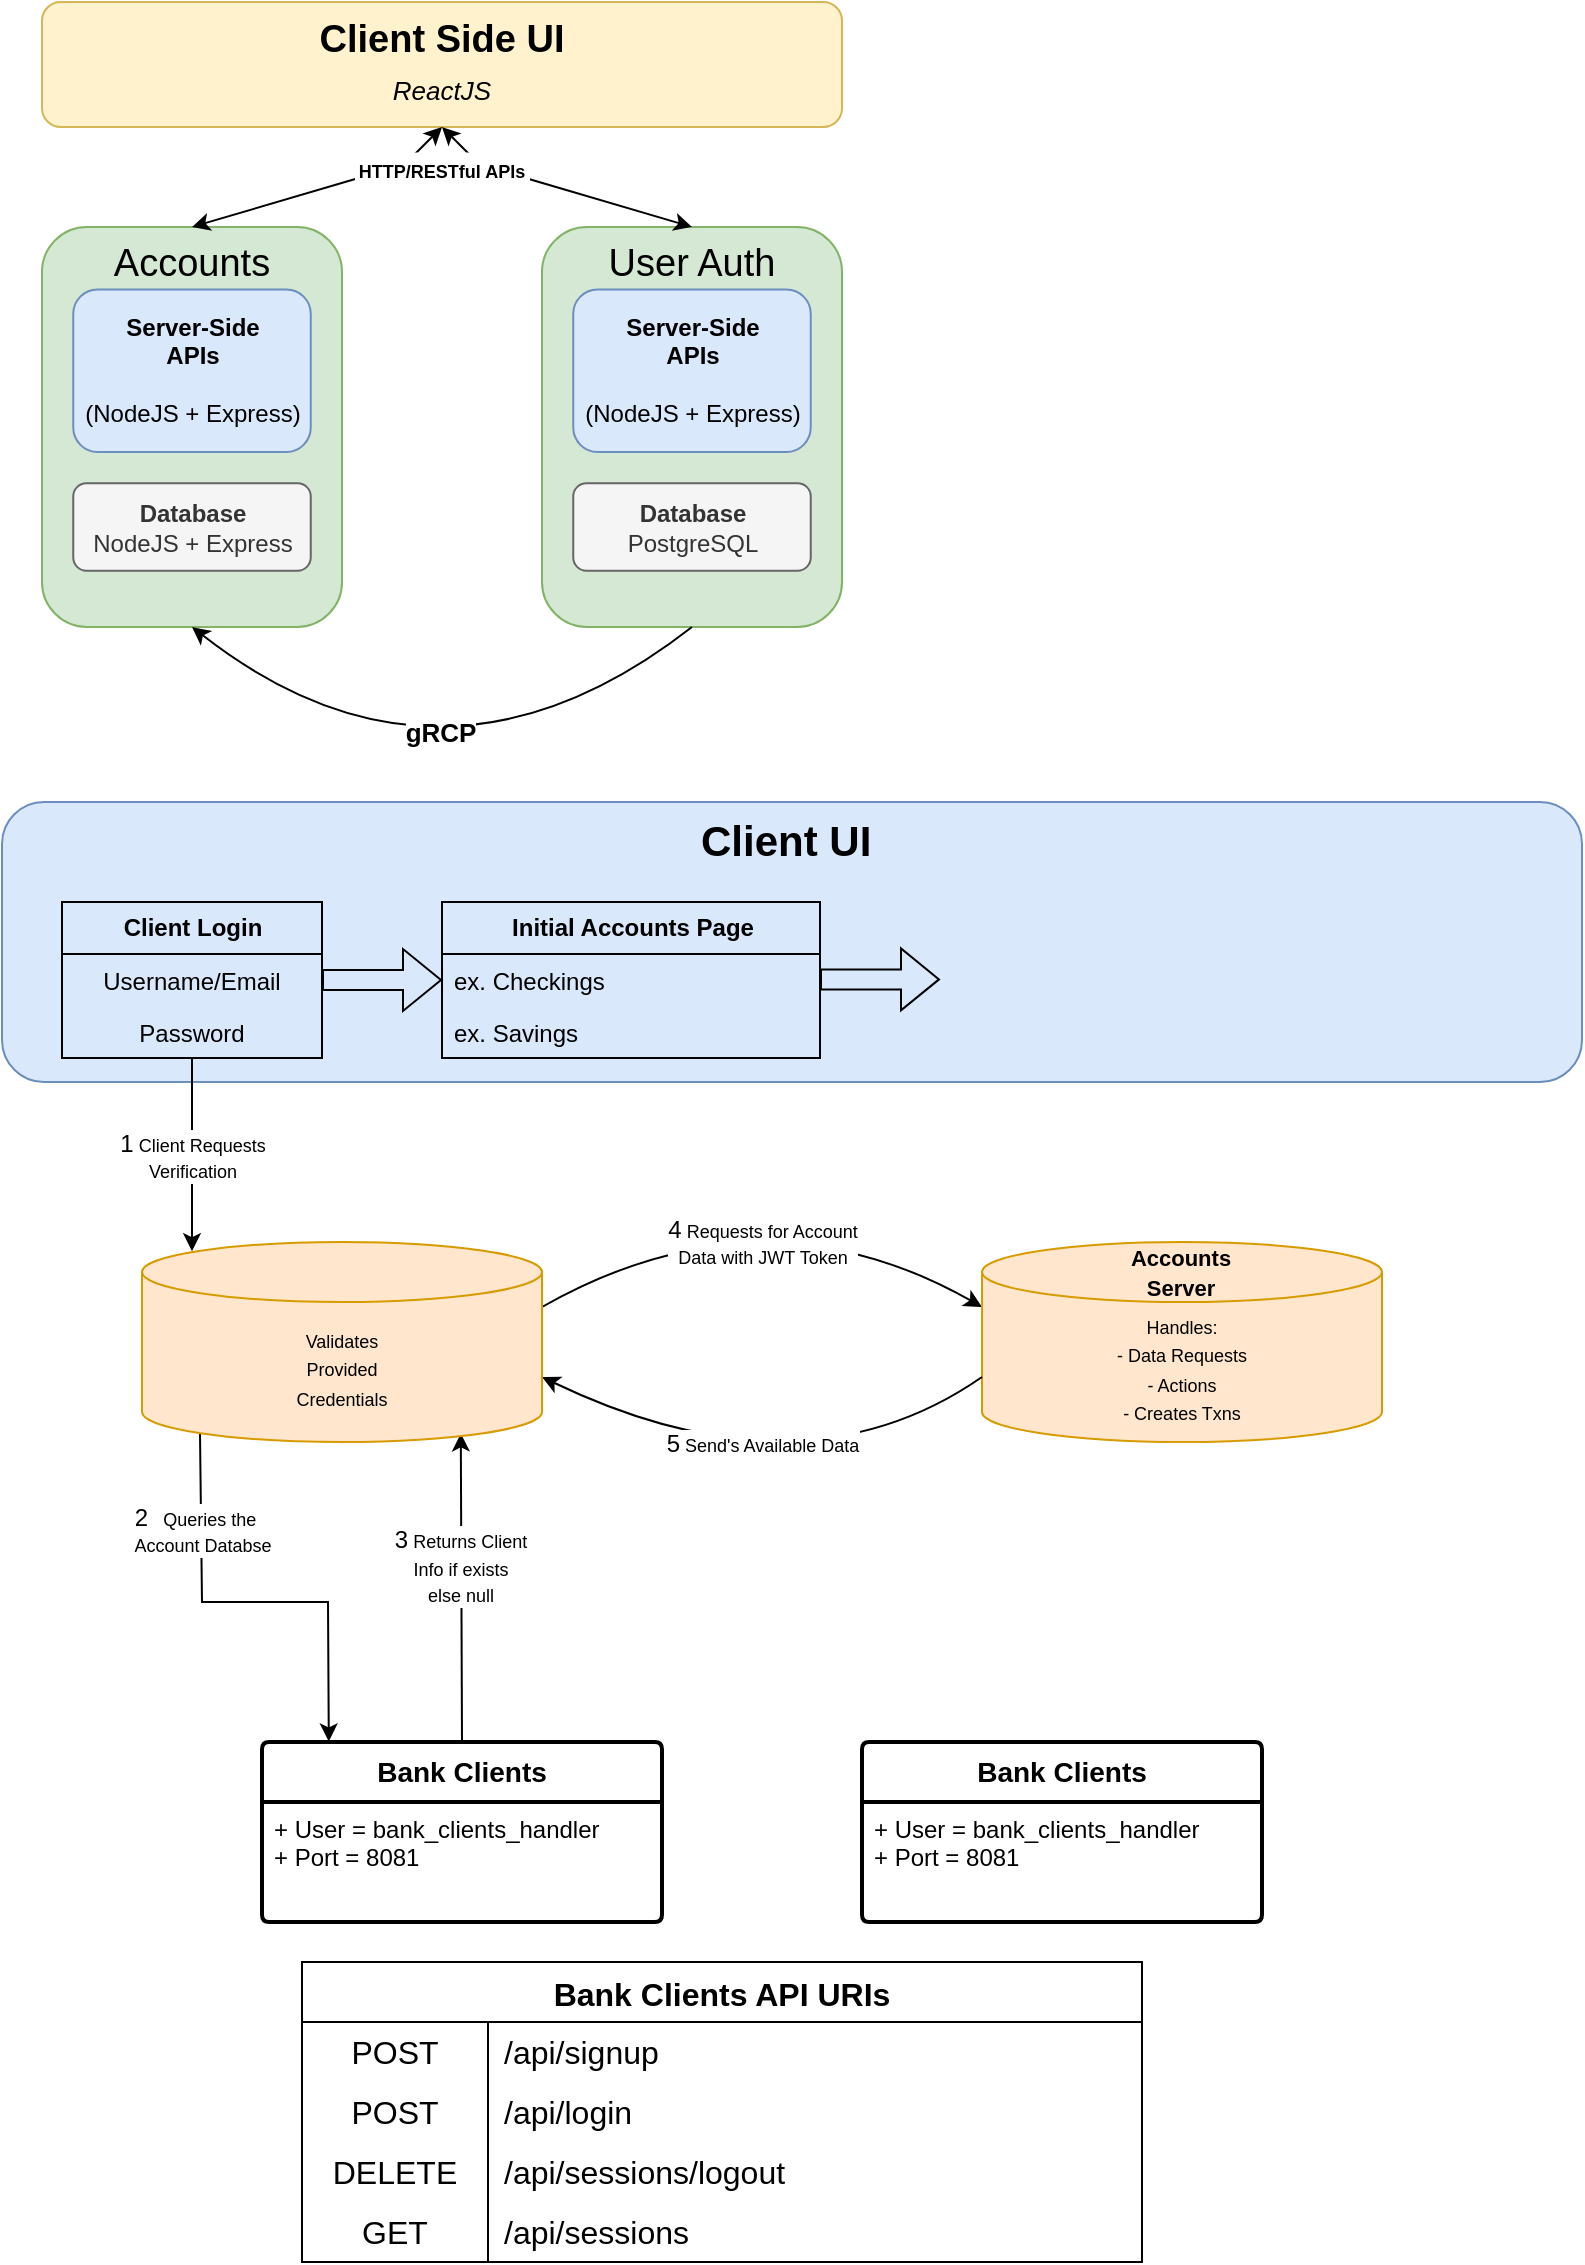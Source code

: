 <mxfile version="21.4.0" type="github">
  <diagram id="prtHgNgQTEPvFCAcTncT" name="Page-1">
    <mxGraphModel dx="1085" dy="696" grid="1" gridSize="10" guides="1" tooltips="1" connect="1" arrows="1" fold="1" page="1" pageScale="1" pageWidth="827" pageHeight="1169" math="0" shadow="0">
      <root>
        <mxCell id="0" />
        <mxCell id="1" parent="0" />
        <mxCell id="eUzGpIg8TRW1UEkUdWS9-5" value="&lt;b&gt;Bank Clients&lt;/b&gt;" style="swimlane;childLayout=stackLayout;horizontal=1;startSize=30;horizontalStack=0;rounded=1;fontSize=14;fontStyle=0;strokeWidth=2;resizeParent=0;resizeLast=1;shadow=0;dashed=0;align=center;arcSize=4;whiteSpace=wrap;html=1;" parent="1" vertex="1">
          <mxGeometry x="150" y="910" width="200" height="90" as="geometry">
            <mxRectangle x="150" y="910" width="130" height="30" as="alternateBounds" />
          </mxGeometry>
        </mxCell>
        <mxCell id="eUzGpIg8TRW1UEkUdWS9-6" value="+ User = bank_clients_handler&lt;br&gt;+ Port = 8081&lt;br&gt;&lt;br&gt;" style="align=left;strokeColor=none;fillColor=none;spacingLeft=4;fontSize=12;verticalAlign=top;resizable=0;rotatable=0;part=1;html=1;" parent="eUzGpIg8TRW1UEkUdWS9-5" vertex="1">
          <mxGeometry y="30" width="200" height="60" as="geometry" />
        </mxCell>
        <mxCell id="sCzp43F6P4eFwaI27-4t-1" value="" style="group;aspect=fixed;strokeWidth=0;fontColor=default;labelBackgroundColor=none;" parent="1" vertex="1" connectable="0">
          <mxGeometry x="40" y="40" width="400" height="312.5" as="geometry" />
        </mxCell>
        <mxCell id="W_EmYKKKbLou7GbKtM4T-2" value="&lt;p style=&quot;line-height: 100%;&quot;&gt;&lt;b style=&quot;&quot;&gt;&lt;font style=&quot;font-size: 19px;&quot;&gt;Client Side UI&lt;/font&gt;&lt;/b&gt;&lt;font style=&quot;font-size: 13px;&quot;&gt;&lt;i&gt;&lt;br&gt;&lt;/i&gt;&lt;/font&gt;&lt;/p&gt;&lt;p style=&quot;line-height: 100%;&quot;&gt;&lt;font style=&quot;font-size: 13px;&quot;&gt;&lt;i&gt;ReactJS&lt;/i&gt;&lt;/font&gt;&lt;/p&gt;" style="rounded=1;whiteSpace=wrap;html=1;fillColor=#fff2cc;strokeColor=#d6b656;" parent="sCzp43F6P4eFwaI27-4t-1" vertex="1">
          <mxGeometry width="400" height="62.5" as="geometry" />
        </mxCell>
        <mxCell id="W_EmYKKKbLou7GbKtM4T-4" value="&lt;font style=&quot;&quot;&gt;&lt;font style=&quot;font-size: 19px;&quot;&gt;Accounts&lt;/font&gt;&lt;/font&gt;" style="rounded=1;whiteSpace=wrap;html=1;fillColor=#d5e8d4;strokeColor=#82b366;verticalAlign=top;labelPosition=center;verticalLabelPosition=middle;align=center;" parent="sCzp43F6P4eFwaI27-4t-1" vertex="1">
          <mxGeometry y="112.5" width="150" height="200" as="geometry" />
        </mxCell>
        <mxCell id="W_EmYKKKbLou7GbKtM4T-5" value="&lt;font style=&quot;&quot;&gt;&lt;font style=&quot;font-size: 19px;&quot;&gt;User Auth&lt;/font&gt;&lt;/font&gt;" style="rounded=1;whiteSpace=wrap;html=1;fillColor=#d5e8d4;strokeColor=#82b366;verticalAlign=top;" parent="sCzp43F6P4eFwaI27-4t-1" vertex="1">
          <mxGeometry x="250" y="112.5" width="150" height="200" as="geometry" />
        </mxCell>
        <mxCell id="W_EmYKKKbLou7GbKtM4T-6" value="&lt;font style=&quot;font-size: 12px;&quot;&gt;&lt;b&gt;&lt;span style=&quot;&quot;&gt;Server-Side &lt;/span&gt;&lt;br&gt;&lt;/b&gt;&lt;span style=&quot;&quot;&gt;&lt;b&gt;APIs&lt;/b&gt;&lt;br&gt;&lt;/span&gt;&lt;br&gt;&lt;font style=&quot;font-size: 12px;&quot;&gt;(NodeJS + Express)&lt;/font&gt;&lt;br&gt;&lt;/font&gt;" style="rounded=1;whiteSpace=wrap;html=1;fillColor=#dae8fc;strokeColor=#6c8ebf;" parent="sCzp43F6P4eFwaI27-4t-1" vertex="1">
          <mxGeometry x="15.625" y="143.75" width="118.75" height="81.25" as="geometry" />
        </mxCell>
        <mxCell id="W_EmYKKKbLou7GbKtM4T-7" value="&lt;span style=&quot;color: rgb(0, 0, 0); font-family: Helvetica; font-style: normal; font-variant-ligatures: normal; font-variant-caps: normal; letter-spacing: normal; orphans: 2; text-align: center; text-indent: 0px; text-transform: none; widows: 2; word-spacing: 0px; -webkit-text-stroke-width: 0px; text-decoration-thickness: initial; text-decoration-style: initial; text-decoration-color: initial; float: none; display: inline !important;&quot;&gt;&lt;font style=&quot;font-size: 12px;&quot;&gt;&lt;b&gt;&lt;span style=&quot;&quot;&gt;Server-Side &lt;/span&gt;&lt;br&gt;&lt;/b&gt;&lt;span style=&quot;&quot;&gt;&lt;b&gt;APIs&lt;br&gt;&lt;/b&gt;&lt;/span&gt;&lt;br&gt;&lt;font style=&quot;font-weight: 400; font-size: 12px;&quot;&gt;(NodeJS + Express)&lt;/font&gt;&lt;br&gt;&lt;/font&gt;&lt;/span&gt;" style="rounded=1;whiteSpace=wrap;html=1;fillColor=#dae8fc;strokeColor=#6c8ebf;labelBackgroundColor=none;" parent="sCzp43F6P4eFwaI27-4t-1" vertex="1">
          <mxGeometry x="265.625" y="143.75" width="118.75" height="81.25" as="geometry" />
        </mxCell>
        <mxCell id="W_EmYKKKbLou7GbKtM4T-8" value="&lt;font style=&quot;font-size: 12px;&quot;&gt;&lt;span style=&quot;&quot;&gt;&lt;b&gt;Database&lt;/b&gt;&lt;/span&gt;&lt;br&gt;&lt;font style=&quot;font-size: 12px;&quot;&gt;NodeJS + Express&lt;/font&gt;&lt;br&gt;&lt;/font&gt;" style="rounded=1;whiteSpace=wrap;html=1;fillColor=#f5f5f5;fontColor=#333333;strokeColor=#666666;" parent="sCzp43F6P4eFwaI27-4t-1" vertex="1">
          <mxGeometry x="15.625" y="240.625" width="118.75" height="43.75" as="geometry" />
        </mxCell>
        <mxCell id="W_EmYKKKbLou7GbKtM4T-9" value="&lt;font style=&quot;font-size: 12px;&quot;&gt;&lt;span style=&quot;&quot;&gt;&lt;b&gt;Database&lt;/b&gt;&lt;/span&gt;&lt;br&gt;&lt;font style=&quot;font-size: 12px;&quot;&gt;PostgreSQL&lt;/font&gt;&lt;br&gt;&lt;/font&gt;" style="rounded=1;whiteSpace=wrap;html=1;fillColor=#f5f5f5;fontColor=#333333;strokeColor=#666666;" parent="sCzp43F6P4eFwaI27-4t-1" vertex="1">
          <mxGeometry x="265.625" y="240.625" width="118.75" height="43.75" as="geometry" />
        </mxCell>
        <mxCell id="07pTWyjCVWl16_RxVCYl-13" value="" style="endArrow=classic;startArrow=classic;html=1;rounded=0;" parent="sCzp43F6P4eFwaI27-4t-1" edge="1">
          <mxGeometry width="50" height="50" relative="1" as="geometry">
            <mxPoint x="75" y="112.5" as="sourcePoint" />
            <mxPoint x="200" y="62.5" as="targetPoint" />
            <Array as="points">
              <mxPoint x="181.25" y="81.25" />
            </Array>
          </mxGeometry>
        </mxCell>
        <mxCell id="07pTWyjCVWl16_RxVCYl-14" value="" style="endArrow=classic;startArrow=classic;html=1;rounded=0;exitX=0.5;exitY=1;exitDx=0;exitDy=0;entryX=0.5;entryY=0;entryDx=0;entryDy=0;" parent="sCzp43F6P4eFwaI27-4t-1" source="W_EmYKKKbLou7GbKtM4T-2" target="W_EmYKKKbLou7GbKtM4T-5" edge="1">
          <mxGeometry width="50" height="50" relative="1" as="geometry">
            <mxPoint x="200" y="112.5" as="sourcePoint" />
            <mxPoint x="325" y="62.5" as="targetPoint" />
            <Array as="points">
              <mxPoint x="218.75" y="81.25" />
            </Array>
          </mxGeometry>
        </mxCell>
        <mxCell id="sCzp43F6P4eFwaI27-4t-2" value="" style="curved=1;endArrow=classic;html=1;rounded=0;entryX=0.5;entryY=1;entryDx=0;entryDy=0;exitX=0.5;exitY=1;exitDx=0;exitDy=0;" parent="sCzp43F6P4eFwaI27-4t-1" source="W_EmYKKKbLou7GbKtM4T-5" target="W_EmYKKKbLou7GbKtM4T-4" edge="1">
          <mxGeometry width="50" height="50" relative="1" as="geometry">
            <mxPoint x="175" y="380" as="sourcePoint" />
            <mxPoint x="80" y="370" as="targetPoint" />
            <Array as="points">
              <mxPoint x="200" y="410" />
            </Array>
          </mxGeometry>
        </mxCell>
        <mxCell id="sCzp43F6P4eFwaI27-4t-3" value="&lt;font size=&quot;1&quot; style=&quot;&quot;&gt;&lt;b style=&quot;font-size: 13px;&quot;&gt;gRCP&lt;/b&gt;&lt;/font&gt;" style="edgeLabel;html=1;align=center;verticalAlign=middle;resizable=0;points=[];" parent="sCzp43F6P4eFwaI27-4t-2" vertex="1" connectable="0">
          <mxGeometry x="0.18" y="-35" relative="1" as="geometry">
            <mxPoint as="offset" />
          </mxGeometry>
        </mxCell>
        <mxCell id="07pTWyjCVWl16_RxVCYl-11" value="&lt;b&gt;&lt;font style=&quot;font-size: 9px;&quot;&gt;HTTP/RESTful APIs&lt;/font&gt;&lt;/b&gt;" style="rounded=0;whiteSpace=wrap;html=1;strokeWidth=0;fillColor=default;gradientColor=none;dashed=1;dashPattern=1 4;perimeterSpacing=13;strokeColor=none;" parent="sCzp43F6P4eFwaI27-4t-1" vertex="1">
          <mxGeometry x="156.25" y="75" width="87.5" height="18.75" as="geometry" />
        </mxCell>
        <mxCell id="sCzp43F6P4eFwaI27-4t-16" value="&lt;b&gt;&lt;font style=&quot;font-size: 21px;&quot;&gt;Client UI&amp;nbsp;&lt;/font&gt;&lt;/b&gt;" style="rounded=1;whiteSpace=wrap;html=1;fillColor=#dae8fc;strokeColor=#6c8ebf;verticalAlign=top;" parent="1" vertex="1">
          <mxGeometry x="20" y="440" width="790" height="140" as="geometry" />
        </mxCell>
        <mxCell id="sCzp43F6P4eFwaI27-4t-22" value="&lt;font style=&quot;border-color: var(--border-color); font-size: 12px;&quot;&gt;1&lt;/font&gt;&lt;font style=&quot;border-color: var(--border-color); font-size: 9px;&quot;&gt;&amp;nbsp;Client Requests&lt;br style=&quot;border-color: var(--border-color);&quot;&gt;Verification&lt;/font&gt;" style="endArrow=classic;html=1;rounded=0;entryX=0.125;entryY=0.046;entryDx=0;entryDy=0;entryPerimeter=0;exitX=0.5;exitY=1;exitDx=0;exitDy=0;exitPerimeter=0;" parent="1" source="sCzp43F6P4eFwaI27-4t-52" edge="1">
          <mxGeometry width="50" height="50" relative="1" as="geometry">
            <mxPoint x="115" y="605" as="sourcePoint" />
            <mxPoint x="115" y="664.6" as="targetPoint" />
            <Array as="points" />
          </mxGeometry>
        </mxCell>
        <mxCell id="sCzp43F6P4eFwaI27-4t-27" value="&lt;font style=&quot;font-size: 12px;&quot;&gt;4&lt;/font&gt;&lt;font style=&quot;font-size: 9px;&quot;&gt; Requests for Account&lt;br&gt;Data with JWT Token&lt;/font&gt;" style="endArrow=classic;html=1;exitX=1;exitY=0;exitDx=0;exitDy=32.5;exitPerimeter=0;entryX=0;entryY=0;entryDx=0;entryDy=32.5;entryPerimeter=0;curved=1;" parent="1" target="sCzp43F6P4eFwaI27-4t-59" edge="1">
          <mxGeometry x="-0.117" y="-26" width="50" height="50" relative="1" as="geometry">
            <mxPoint x="290" y="692.5" as="sourcePoint" />
            <mxPoint x="440" y="780" as="targetPoint" />
            <Array as="points">
              <mxPoint x="400" y="630" />
            </Array>
            <mxPoint as="offset" />
          </mxGeometry>
        </mxCell>
        <mxCell id="sCzp43F6P4eFwaI27-4t-29" value="&lt;font style=&quot;font-size: 9px;&quot;&gt;&lt;br&gt;&lt;/font&gt;" style="edgeLabel;html=1;align=left;verticalAlign=middle;resizable=0;points=[];spacing=0;" parent="sCzp43F6P4eFwaI27-4t-27" vertex="1" connectable="0">
          <mxGeometry x="0.289" y="-2" relative="1" as="geometry">
            <mxPoint x="-71" y="-22" as="offset" />
          </mxGeometry>
        </mxCell>
        <mxCell id="sCzp43F6P4eFwaI27-4t-35" value="&lt;div style=&quot;&quot;&gt;&lt;br&gt;&lt;/div&gt;" style="edgeLabel;html=1;align=left;verticalAlign=middle;resizable=0;points=[];spacing=0;" parent="sCzp43F6P4eFwaI27-4t-27" vertex="1" connectable="0">
          <mxGeometry x="0.288" y="-1" relative="1" as="geometry">
            <mxPoint x="-71" y="19" as="offset" />
          </mxGeometry>
        </mxCell>
        <mxCell id="sCzp43F6P4eFwaI27-4t-43" value="&lt;b&gt;Initial Accounts Page&lt;/b&gt;" style="swimlane;fontStyle=0;childLayout=stackLayout;horizontal=1;startSize=26;fillColor=none;horizontalStack=0;resizeParent=1;resizeParentMax=0;resizeLast=0;collapsible=1;marginBottom=0;html=1;" parent="1" vertex="1">
          <mxGeometry x="240" y="490" width="189" height="78" as="geometry" />
        </mxCell>
        <mxCell id="sCzp43F6P4eFwaI27-4t-45" value="ex. Checkings" style="text;strokeColor=none;fillColor=none;align=left;verticalAlign=top;spacingLeft=4;spacingRight=4;overflow=hidden;rotatable=0;points=[[0,0.5],[1,0.5]];portConstraint=eastwest;whiteSpace=wrap;html=1;" parent="sCzp43F6P4eFwaI27-4t-43" vertex="1">
          <mxGeometry y="26" width="189" height="26" as="geometry" />
        </mxCell>
        <mxCell id="sCzp43F6P4eFwaI27-4t-46" value="ex. Savings" style="text;strokeColor=none;fillColor=none;align=left;verticalAlign=top;spacingLeft=4;spacingRight=4;overflow=hidden;rotatable=0;points=[[0,0.5],[1,0.5]];portConstraint=eastwest;whiteSpace=wrap;html=1;" parent="sCzp43F6P4eFwaI27-4t-43" vertex="1">
          <mxGeometry y="52" width="189" height="26" as="geometry" />
        </mxCell>
        <mxCell id="sCzp43F6P4eFwaI27-4t-48" value="&lt;b&gt;Client Login&lt;/b&gt;" style="swimlane;fontStyle=0;childLayout=stackLayout;horizontal=1;startSize=26;fillColor=none;horizontalStack=0;resizeParent=1;resizeParentMax=0;resizeLast=0;collapsible=1;marginBottom=0;html=1;" parent="1" vertex="1">
          <mxGeometry x="50" y="490" width="130" height="78" as="geometry" />
        </mxCell>
        <mxCell id="sCzp43F6P4eFwaI27-4t-50" value="Username/Email" style="text;strokeColor=none;fillColor=none;align=center;verticalAlign=top;spacingLeft=4;spacingRight=4;overflow=hidden;rotatable=0;points=[[0,0.5],[1,0.5]];portConstraint=eastwest;whiteSpace=wrap;html=1;" parent="sCzp43F6P4eFwaI27-4t-48" vertex="1">
          <mxGeometry y="26" width="130" height="26" as="geometry" />
        </mxCell>
        <mxCell id="sCzp43F6P4eFwaI27-4t-52" value="Password" style="text;strokeColor=none;fillColor=none;align=center;verticalAlign=top;spacingLeft=4;spacingRight=4;overflow=hidden;rotatable=0;points=[[0,0.5],[1,0.5]];portConstraint=eastwest;whiteSpace=wrap;html=1;" parent="sCzp43F6P4eFwaI27-4t-48" vertex="1">
          <mxGeometry y="52" width="130" height="26" as="geometry" />
        </mxCell>
        <mxCell id="sCzp43F6P4eFwaI27-4t-55" value="" style="endArrow=classic;html=1;rounded=0;sourcePerimeterSpacing=0;exitX=0.145;exitY=1;exitDx=0;exitDy=-4.35;exitPerimeter=0;entryX=0.167;entryY=-0.003;entryDx=0;entryDy=0;entryPerimeter=0;" parent="1" source="eUzGpIg8TRW1UEkUdWS9-9" target="eUzGpIg8TRW1UEkUdWS9-5" edge="1">
          <mxGeometry width="50" height="50" relative="1" as="geometry">
            <mxPoint x="190" y="760" as="sourcePoint" />
            <mxPoint x="156.5" y="1025" as="targetPoint" />
            <Array as="points">
              <mxPoint x="120" y="840" />
              <mxPoint x="183" y="840" />
            </Array>
          </mxGeometry>
        </mxCell>
        <mxCell id="sCzp43F6P4eFwaI27-4t-56" value="&lt;font style=&quot;font-size: 12px;&quot;&gt;2&lt;/font&gt;&lt;font style=&quot;font-size: 9px;&quot;&gt;&amp;nbsp; &amp;nbsp;Queries the&amp;nbsp; &amp;nbsp;&lt;br&gt;Account Databse&lt;/font&gt;" style="edgeLabel;html=1;align=center;verticalAlign=middle;resizable=0;points=[];" parent="sCzp43F6P4eFwaI27-4t-55" vertex="1" connectable="0">
          <mxGeometry x="-0.057" y="-1" relative="1" as="geometry">
            <mxPoint x="-18" y="-37" as="offset" />
          </mxGeometry>
        </mxCell>
        <mxCell id="sCzp43F6P4eFwaI27-4t-57" value="" style="endArrow=classic;html=1;rounded=0;exitX=0.5;exitY=0;exitDx=0;exitDy=0;entryX=0.797;entryY=0.957;entryDx=0;entryDy=0;entryPerimeter=0;" parent="1" source="eUzGpIg8TRW1UEkUdWS9-5" target="eUzGpIg8TRW1UEkUdWS9-9" edge="1">
          <mxGeometry width="50" height="50" relative="1" as="geometry">
            <mxPoint x="285.25" y="940" as="sourcePoint" />
            <mxPoint x="246.4" y="757.6" as="targetPoint" />
          </mxGeometry>
        </mxCell>
        <mxCell id="sCzp43F6P4eFwaI27-4t-58" value="&lt;font style=&quot;font-size: 9px;&quot;&gt;&lt;font style=&quot;font-size: 12px;&quot;&gt;3&lt;/font&gt; Returns Client&lt;br&gt;Info if exists&lt;br&gt;else null&lt;br&gt;&lt;/font&gt;" style="edgeLabel;html=1;align=center;verticalAlign=middle;resizable=0;points=[];" parent="sCzp43F6P4eFwaI27-4t-57" vertex="1" connectable="0">
          <mxGeometry x="0.048" relative="1" as="geometry">
            <mxPoint x="-1" y="-7" as="offset" />
          </mxGeometry>
        </mxCell>
        <mxCell id="sCzp43F6P4eFwaI27-4t-63" value="" style="shape=flexArrow;endArrow=classic;html=1;rounded=0;exitX=1;exitY=0.5;exitDx=0;exitDy=0;" parent="1" source="sCzp43F6P4eFwaI27-4t-50" target="sCzp43F6P4eFwaI27-4t-43" edge="1">
          <mxGeometry width="50" height="50" relative="1" as="geometry">
            <mxPoint x="180" y="554" as="sourcePoint" />
            <mxPoint x="230" y="504" as="targetPoint" />
          </mxGeometry>
        </mxCell>
        <mxCell id="sCzp43F6P4eFwaI27-4t-65" value="" style="shape=flexArrow;endArrow=classic;html=1;rounded=0;exitX=1;exitY=0.5;exitDx=0;exitDy=0;" parent="1" edge="1">
          <mxGeometry width="50" height="50" relative="1" as="geometry">
            <mxPoint x="429" y="528.69" as="sourcePoint" />
            <mxPoint x="489" y="528.69" as="targetPoint" />
          </mxGeometry>
        </mxCell>
        <mxCell id="sCzp43F6P4eFwaI27-4t-66" value="" style="group;verticalAlign=middle;" parent="1" vertex="1" connectable="0">
          <mxGeometry x="510" y="660" width="200" height="100" as="geometry" />
        </mxCell>
        <mxCell id="sCzp43F6P4eFwaI27-4t-59" value="&lt;font style=&quot;font-size: 9px;&quot;&gt;Handles:&lt;br&gt;- Data Requests&lt;br&gt;- Actions&lt;br&gt;- Creates Txns&lt;/font&gt;" style="shape=cylinder3;whiteSpace=wrap;html=1;boundedLbl=1;backgroundOutline=1;size=15;fillColor=#ffe6cc;strokeColor=#d79b00;" parent="sCzp43F6P4eFwaI27-4t-66" vertex="1">
          <mxGeometry width="200" height="100" as="geometry" />
        </mxCell>
        <mxCell id="sCzp43F6P4eFwaI27-4t-62" value="&lt;font style=&quot;font-size: 11px;&quot;&gt;&lt;b&gt;Accounts Server&lt;/b&gt;&lt;/font&gt;" style="text;html=1;strokeColor=none;fillColor=none;align=center;verticalAlign=middle;whiteSpace=wrap;rounded=0;" parent="sCzp43F6P4eFwaI27-4t-66" vertex="1">
          <mxGeometry x="71.429" width="57.143" height="30" as="geometry" />
        </mxCell>
        <mxCell id="sCzp43F6P4eFwaI27-4t-73" value="" style="endArrow=classic;html=1;entryX=1;entryY=0;entryDx=0;entryDy=67.5;entryPerimeter=0;exitX=0;exitY=0;exitDx=0;exitDy=67.5;exitPerimeter=0;curved=1;" parent="1" source="sCzp43F6P4eFwaI27-4t-59" edge="1">
          <mxGeometry width="50" height="50" relative="1" as="geometry">
            <mxPoint x="410" y="850" as="sourcePoint" />
            <mxPoint x="290" y="727.5" as="targetPoint" />
            <Array as="points">
              <mxPoint x="420" y="790" />
            </Array>
          </mxGeometry>
        </mxCell>
        <mxCell id="sCzp43F6P4eFwaI27-4t-74" value="&lt;font style=&quot;font-size: 12px;&quot;&gt;5&lt;/font&gt;&lt;font style=&quot;font-size: 9px;&quot;&gt;&amp;nbsp;Send&#39;s Available Data&lt;/font&gt;" style="edgeLabel;html=1;align=center;verticalAlign=middle;resizable=0;points=[];" parent="sCzp43F6P4eFwaI27-4t-73" vertex="1" connectable="0">
          <mxGeometry x="-0.183" y="-21" relative="1" as="geometry">
            <mxPoint x="-13" y="-9" as="offset" />
          </mxGeometry>
        </mxCell>
        <mxCell id="eUzGpIg8TRW1UEkUdWS9-9" value="&lt;font style=&quot;font-size: 9px;&quot;&gt;Validates&lt;br&gt;Provided&lt;br&gt;Credentials&lt;/font&gt;" style="shape=cylinder3;whiteSpace=wrap;html=1;boundedLbl=1;backgroundOutline=1;size=15;fillColor=#ffe6cc;strokeColor=#d79b00;" parent="1" vertex="1">
          <mxGeometry x="90" y="660" width="200" height="100" as="geometry" />
        </mxCell>
        <mxCell id="eUzGpIg8TRW1UEkUdWS9-10" value="&lt;b&gt;Bank Clients&lt;/b&gt;" style="swimlane;childLayout=stackLayout;horizontal=1;startSize=30;horizontalStack=0;rounded=1;fontSize=14;fontStyle=0;strokeWidth=2;resizeParent=0;resizeLast=1;shadow=0;dashed=0;align=center;arcSize=4;whiteSpace=wrap;html=1;" parent="1" vertex="1">
          <mxGeometry x="450" y="910" width="200" height="90" as="geometry">
            <mxRectangle x="450" y="910" width="130" height="30" as="alternateBounds" />
          </mxGeometry>
        </mxCell>
        <mxCell id="eUzGpIg8TRW1UEkUdWS9-11" value="+ User = bank_clients_handler&lt;br&gt;+ Port = 8081" style="align=left;strokeColor=none;fillColor=none;spacingLeft=4;fontSize=12;verticalAlign=top;resizable=0;rotatable=0;part=1;html=1;" parent="eUzGpIg8TRW1UEkUdWS9-10" vertex="1">
          <mxGeometry y="30" width="200" height="60" as="geometry" />
        </mxCell>
        <mxCell id="z2G0gvm6WZcUEfVgNqnq-1" value="Bank Clients API URIs" style="shape=table;startSize=30;container=1;collapsible=0;childLayout=tableLayout;fixedRows=1;rowLines=0;fontStyle=1;strokeColor=default;fontSize=16;" vertex="1" parent="1">
          <mxGeometry x="170" y="1020" width="420" height="150" as="geometry" />
        </mxCell>
        <mxCell id="z2G0gvm6WZcUEfVgNqnq-2" value="" style="shape=tableRow;horizontal=0;startSize=0;swimlaneHead=0;swimlaneBody=0;top=0;left=0;bottom=0;right=0;collapsible=0;dropTarget=0;fillColor=none;points=[[0,0.5],[1,0.5]];portConstraint=eastwest;strokeColor=inherit;fontSize=16;" vertex="1" parent="z2G0gvm6WZcUEfVgNqnq-1">
          <mxGeometry y="30" width="420" height="30" as="geometry" />
        </mxCell>
        <mxCell id="z2G0gvm6WZcUEfVgNqnq-3" value="POST" style="shape=partialRectangle;html=1;whiteSpace=wrap;connectable=0;fillColor=none;top=0;left=0;bottom=0;right=0;overflow=hidden;pointerEvents=1;strokeColor=inherit;fontSize=16;" vertex="1" parent="z2G0gvm6WZcUEfVgNqnq-2">
          <mxGeometry width="93" height="30" as="geometry">
            <mxRectangle width="93" height="30" as="alternateBounds" />
          </mxGeometry>
        </mxCell>
        <mxCell id="z2G0gvm6WZcUEfVgNqnq-4" value="/api/signup" style="shape=partialRectangle;html=1;whiteSpace=wrap;connectable=0;fillColor=none;top=0;left=0;bottom=0;right=0;align=left;spacingLeft=6;overflow=hidden;strokeColor=inherit;fontSize=16;" vertex="1" parent="z2G0gvm6WZcUEfVgNqnq-2">
          <mxGeometry x="93" width="327" height="30" as="geometry">
            <mxRectangle width="327" height="30" as="alternateBounds" />
          </mxGeometry>
        </mxCell>
        <mxCell id="z2G0gvm6WZcUEfVgNqnq-5" value="" style="shape=tableRow;horizontal=0;startSize=0;swimlaneHead=0;swimlaneBody=0;top=0;left=0;bottom=0;right=0;collapsible=0;dropTarget=0;fillColor=none;points=[[0,0.5],[1,0.5]];portConstraint=eastwest;strokeColor=inherit;fontSize=16;" vertex="1" parent="z2G0gvm6WZcUEfVgNqnq-1">
          <mxGeometry y="60" width="420" height="30" as="geometry" />
        </mxCell>
        <mxCell id="z2G0gvm6WZcUEfVgNqnq-6" value="POST" style="shape=partialRectangle;html=1;whiteSpace=wrap;connectable=0;fillColor=none;top=0;left=0;bottom=0;right=0;overflow=hidden;strokeColor=inherit;fontSize=16;" vertex="1" parent="z2G0gvm6WZcUEfVgNqnq-5">
          <mxGeometry width="93" height="30" as="geometry">
            <mxRectangle width="93" height="30" as="alternateBounds" />
          </mxGeometry>
        </mxCell>
        <mxCell id="z2G0gvm6WZcUEfVgNqnq-7" value="/api/login" style="shape=partialRectangle;html=1;whiteSpace=wrap;connectable=0;fillColor=none;top=0;left=0;bottom=0;right=0;align=left;spacingLeft=6;overflow=hidden;strokeColor=inherit;fontSize=16;" vertex="1" parent="z2G0gvm6WZcUEfVgNqnq-5">
          <mxGeometry x="93" width="327" height="30" as="geometry">
            <mxRectangle width="327" height="30" as="alternateBounds" />
          </mxGeometry>
        </mxCell>
        <mxCell id="z2G0gvm6WZcUEfVgNqnq-8" value="" style="shape=tableRow;horizontal=0;startSize=0;swimlaneHead=0;swimlaneBody=0;top=0;left=0;bottom=0;right=0;collapsible=0;dropTarget=0;fillColor=none;points=[[0,0.5],[1,0.5]];portConstraint=eastwest;strokeColor=inherit;fontSize=16;" vertex="1" parent="z2G0gvm6WZcUEfVgNqnq-1">
          <mxGeometry y="90" width="420" height="30" as="geometry" />
        </mxCell>
        <mxCell id="z2G0gvm6WZcUEfVgNqnq-9" value="DELETE" style="shape=partialRectangle;html=1;whiteSpace=wrap;connectable=0;fillColor=none;top=0;left=0;bottom=0;right=0;overflow=hidden;strokeColor=inherit;fontSize=16;" vertex="1" parent="z2G0gvm6WZcUEfVgNqnq-8">
          <mxGeometry width="93" height="30" as="geometry">
            <mxRectangle width="93" height="30" as="alternateBounds" />
          </mxGeometry>
        </mxCell>
        <mxCell id="z2G0gvm6WZcUEfVgNqnq-10" value="/api/sessions/logout" style="shape=partialRectangle;html=1;whiteSpace=wrap;connectable=0;fillColor=none;top=0;left=0;bottom=0;right=0;align=left;spacingLeft=6;overflow=hidden;strokeColor=inherit;fontSize=16;" vertex="1" parent="z2G0gvm6WZcUEfVgNqnq-8">
          <mxGeometry x="93" width="327" height="30" as="geometry">
            <mxRectangle width="327" height="30" as="alternateBounds" />
          </mxGeometry>
        </mxCell>
        <mxCell id="z2G0gvm6WZcUEfVgNqnq-14" style="shape=tableRow;horizontal=0;startSize=0;swimlaneHead=0;swimlaneBody=0;top=0;left=0;bottom=0;right=0;collapsible=0;dropTarget=0;fillColor=none;points=[[0,0.5],[1,0.5]];portConstraint=eastwest;strokeColor=inherit;fontSize=16;" vertex="1" parent="z2G0gvm6WZcUEfVgNqnq-1">
          <mxGeometry y="120" width="420" height="30" as="geometry" />
        </mxCell>
        <mxCell id="z2G0gvm6WZcUEfVgNqnq-15" value="GET" style="shape=partialRectangle;html=1;whiteSpace=wrap;connectable=0;fillColor=none;top=0;left=0;bottom=0;right=0;overflow=hidden;strokeColor=inherit;fontSize=16;" vertex="1" parent="z2G0gvm6WZcUEfVgNqnq-14">
          <mxGeometry width="93" height="30" as="geometry">
            <mxRectangle width="93" height="30" as="alternateBounds" />
          </mxGeometry>
        </mxCell>
        <mxCell id="z2G0gvm6WZcUEfVgNqnq-16" value="/api/sessions" style="shape=partialRectangle;html=1;whiteSpace=wrap;connectable=0;fillColor=none;top=0;left=0;bottom=0;right=0;align=left;spacingLeft=6;overflow=hidden;strokeColor=inherit;fontSize=16;" vertex="1" parent="z2G0gvm6WZcUEfVgNqnq-14">
          <mxGeometry x="93" width="327" height="30" as="geometry">
            <mxRectangle width="327" height="30" as="alternateBounds" />
          </mxGeometry>
        </mxCell>
        <mxCell id="z2G0gvm6WZcUEfVgNqnq-11" value="" style="shape=tableRow;horizontal=0;startSize=0;swimlaneHead=0;swimlaneBody=0;top=0;left=0;bottom=0;right=0;collapsible=0;dropTarget=0;fillColor=none;points=[[0,0.5],[1,0.5]];portConstraint=eastwest;strokeColor=inherit;fontSize=16;" vertex="1" parent="1">
          <mxGeometry x="204" y="1120" width="420" height="30" as="geometry" />
        </mxCell>
      </root>
    </mxGraphModel>
  </diagram>
</mxfile>
